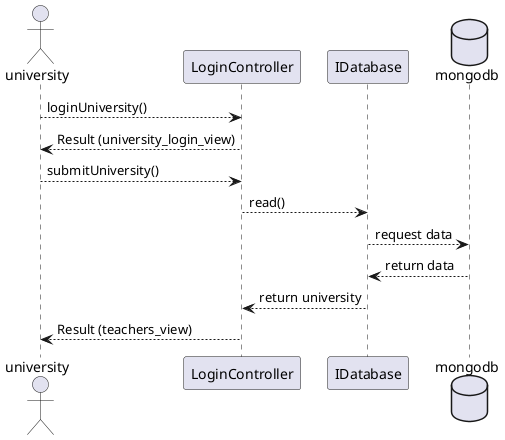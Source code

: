 @startuml
actor university
university --> LoginController : loginUniversity()
LoginController --> university : Result (university_login_view)
university --> LoginController : submitUniversity()
LoginController --> IDatabase : read()
database mongodb
IDatabase --> mongodb : request data
mongodb --> IDatabase : return data
IDatabase --> LoginController : return university
LoginController --> university : Result (teachers_view)
@enduml